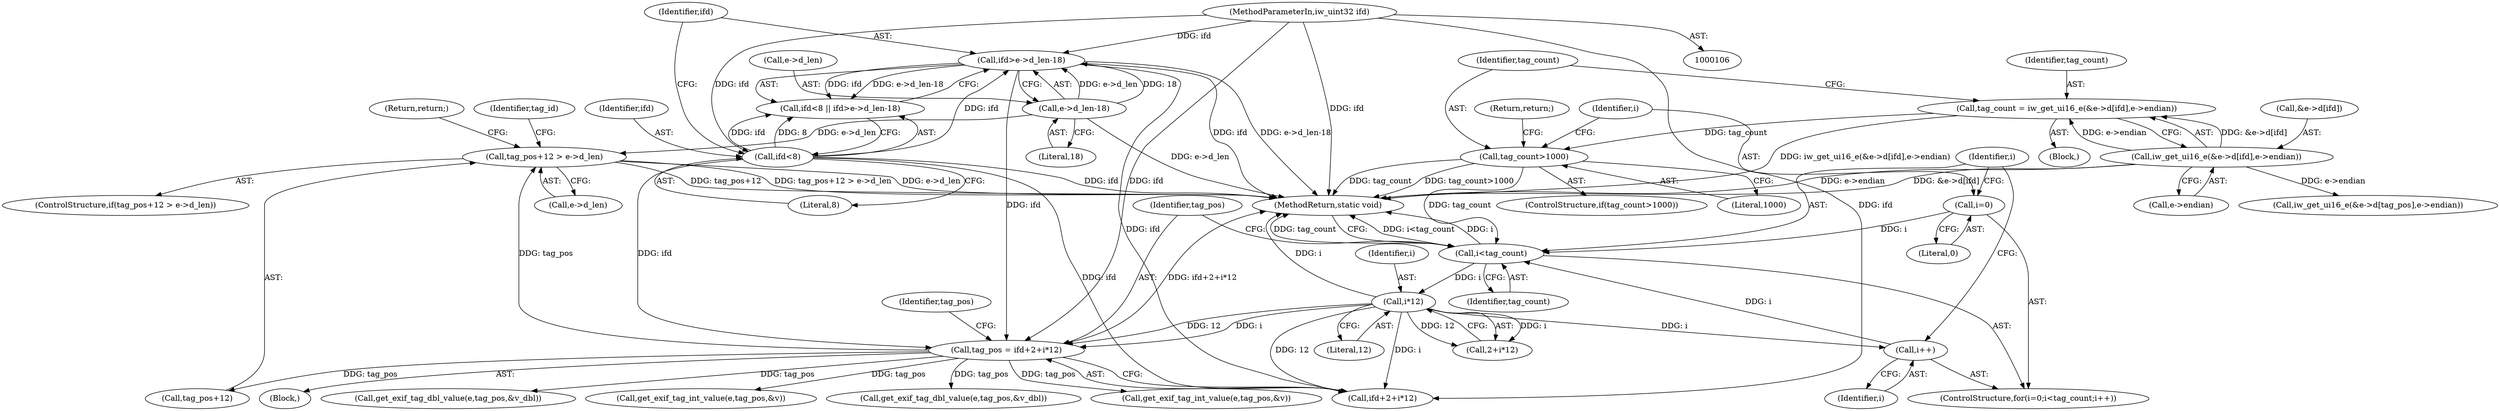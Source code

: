 digraph "1_imageworsener_b45cb1b665a14b0175b9cb1502ef7168e1fe0d5d_2@pointer" {
"1000167" [label="(Call,tag_pos+12 > e->d_len)"];
"1000157" [label="(Call,tag_pos = ifd+2+i*12)"];
"1000122" [label="(Call,ifd>e->d_len-18)"];
"1000119" [label="(Call,ifd<8)"];
"1000109" [label="(MethodParameterIn,iw_uint32 ifd)"];
"1000124" [label="(Call,e->d_len-18)"];
"1000163" [label="(Call,i*12)"];
"1000151" [label="(Call,i<tag_count)"];
"1000154" [label="(Call,i++)"];
"1000148" [label="(Call,i=0)"];
"1000143" [label="(Call,tag_count>1000)"];
"1000130" [label="(Call,tag_count = iw_get_ui16_e(&e->d[ifd],e->endian))"];
"1000132" [label="(Call,iw_get_ui16_e(&e->d[ifd],e->endian))"];
"1000109" [label="(MethodParameterIn,iw_uint32 ifd)"];
"1000122" [label="(Call,ifd>e->d_len-18)"];
"1000151" [label="(Call,i<tag_count)"];
"1000150" [label="(Literal,0)"];
"1000155" [label="(Identifier,i)"];
"1000154" [label="(Call,i++)"];
"1000143" [label="(Call,tag_count>1000)"];
"1000142" [label="(ControlStructure,if(tag_count>1000))"];
"1000161" [label="(Call,2+i*12)"];
"1000118" [label="(Call,ifd<8 || ifd>e->d_len-18)"];
"1000176" [label="(Identifier,tag_id)"];
"1000119" [label="(Call,ifd<8)"];
"1000169" [label="(Identifier,tag_pos)"];
"1000206" [label="(Call,get_exif_tag_int_value(e,tag_pos,&v))"];
"1000128" [label="(Literal,18)"];
"1000159" [label="(Call,ifd+2+i*12)"];
"1000133" [label="(Call,&e->d[ifd])"];
"1000166" [label="(ControlStructure,if(tag_pos+12 > e->d_len))"];
"1000121" [label="(Literal,8)"];
"1000139" [label="(Call,e->endian)"];
"1000177" [label="(Call,iw_get_ui16_e(&e->d[tag_pos],e->endian))"];
"1000246" [label="(MethodReturn,static void)"];
"1000110" [label="(Block,)"];
"1000144" [label="(Identifier,tag_count)"];
"1000120" [label="(Identifier,ifd)"];
"1000153" [label="(Identifier,tag_count)"];
"1000131" [label="(Identifier,tag_count)"];
"1000130" [label="(Call,tag_count = iw_get_ui16_e(&e->d[ifd],e->endian))"];
"1000174" [label="(Return,return;)"];
"1000165" [label="(Literal,12)"];
"1000171" [label="(Call,e->d_len)"];
"1000156" [label="(Block,)"];
"1000157" [label="(Call,tag_pos = ifd+2+i*12)"];
"1000125" [label="(Call,e->d_len)"];
"1000220" [label="(Call,get_exif_tag_dbl_value(e,tag_pos,&v_dbl))"];
"1000167" [label="(Call,tag_pos+12 > e->d_len)"];
"1000147" [label="(ControlStructure,for(i=0;i<tag_count;i++))"];
"1000192" [label="(Call,get_exif_tag_int_value(e,tag_pos,&v))"];
"1000145" [label="(Literal,1000)"];
"1000152" [label="(Identifier,i)"];
"1000123" [label="(Identifier,ifd)"];
"1000234" [label="(Call,get_exif_tag_dbl_value(e,tag_pos,&v_dbl))"];
"1000149" [label="(Identifier,i)"];
"1000124" [label="(Call,e->d_len-18)"];
"1000158" [label="(Identifier,tag_pos)"];
"1000168" [label="(Call,tag_pos+12)"];
"1000146" [label="(Return,return;)"];
"1000148" [label="(Call,i=0)"];
"1000163" [label="(Call,i*12)"];
"1000132" [label="(Call,iw_get_ui16_e(&e->d[ifd],e->endian))"];
"1000164" [label="(Identifier,i)"];
"1000167" -> "1000166"  [label="AST: "];
"1000167" -> "1000171"  [label="CFG: "];
"1000168" -> "1000167"  [label="AST: "];
"1000171" -> "1000167"  [label="AST: "];
"1000174" -> "1000167"  [label="CFG: "];
"1000176" -> "1000167"  [label="CFG: "];
"1000167" -> "1000246"  [label="DDG: tag_pos+12"];
"1000167" -> "1000246"  [label="DDG: tag_pos+12 > e->d_len"];
"1000167" -> "1000246"  [label="DDG: e->d_len"];
"1000157" -> "1000167"  [label="DDG: tag_pos"];
"1000124" -> "1000167"  [label="DDG: e->d_len"];
"1000157" -> "1000156"  [label="AST: "];
"1000157" -> "1000159"  [label="CFG: "];
"1000158" -> "1000157"  [label="AST: "];
"1000159" -> "1000157"  [label="AST: "];
"1000169" -> "1000157"  [label="CFG: "];
"1000157" -> "1000246"  [label="DDG: ifd+2+i*12"];
"1000122" -> "1000157"  [label="DDG: ifd"];
"1000119" -> "1000157"  [label="DDG: ifd"];
"1000109" -> "1000157"  [label="DDG: ifd"];
"1000163" -> "1000157"  [label="DDG: i"];
"1000163" -> "1000157"  [label="DDG: 12"];
"1000157" -> "1000168"  [label="DDG: tag_pos"];
"1000157" -> "1000192"  [label="DDG: tag_pos"];
"1000157" -> "1000206"  [label="DDG: tag_pos"];
"1000157" -> "1000220"  [label="DDG: tag_pos"];
"1000157" -> "1000234"  [label="DDG: tag_pos"];
"1000122" -> "1000118"  [label="AST: "];
"1000122" -> "1000124"  [label="CFG: "];
"1000123" -> "1000122"  [label="AST: "];
"1000124" -> "1000122"  [label="AST: "];
"1000118" -> "1000122"  [label="CFG: "];
"1000122" -> "1000246"  [label="DDG: ifd"];
"1000122" -> "1000246"  [label="DDG: e->d_len-18"];
"1000122" -> "1000118"  [label="DDG: ifd"];
"1000122" -> "1000118"  [label="DDG: e->d_len-18"];
"1000119" -> "1000122"  [label="DDG: ifd"];
"1000109" -> "1000122"  [label="DDG: ifd"];
"1000124" -> "1000122"  [label="DDG: e->d_len"];
"1000124" -> "1000122"  [label="DDG: 18"];
"1000122" -> "1000159"  [label="DDG: ifd"];
"1000119" -> "1000118"  [label="AST: "];
"1000119" -> "1000121"  [label="CFG: "];
"1000120" -> "1000119"  [label="AST: "];
"1000121" -> "1000119"  [label="AST: "];
"1000123" -> "1000119"  [label="CFG: "];
"1000118" -> "1000119"  [label="CFG: "];
"1000119" -> "1000246"  [label="DDG: ifd"];
"1000119" -> "1000118"  [label="DDG: ifd"];
"1000119" -> "1000118"  [label="DDG: 8"];
"1000109" -> "1000119"  [label="DDG: ifd"];
"1000119" -> "1000159"  [label="DDG: ifd"];
"1000109" -> "1000106"  [label="AST: "];
"1000109" -> "1000246"  [label="DDG: ifd"];
"1000109" -> "1000159"  [label="DDG: ifd"];
"1000124" -> "1000128"  [label="CFG: "];
"1000125" -> "1000124"  [label="AST: "];
"1000128" -> "1000124"  [label="AST: "];
"1000124" -> "1000246"  [label="DDG: e->d_len"];
"1000163" -> "1000161"  [label="AST: "];
"1000163" -> "1000165"  [label="CFG: "];
"1000164" -> "1000163"  [label="AST: "];
"1000165" -> "1000163"  [label="AST: "];
"1000161" -> "1000163"  [label="CFG: "];
"1000163" -> "1000246"  [label="DDG: i"];
"1000163" -> "1000154"  [label="DDG: i"];
"1000163" -> "1000159"  [label="DDG: i"];
"1000163" -> "1000159"  [label="DDG: 12"];
"1000163" -> "1000161"  [label="DDG: i"];
"1000163" -> "1000161"  [label="DDG: 12"];
"1000151" -> "1000163"  [label="DDG: i"];
"1000151" -> "1000147"  [label="AST: "];
"1000151" -> "1000153"  [label="CFG: "];
"1000152" -> "1000151"  [label="AST: "];
"1000153" -> "1000151"  [label="AST: "];
"1000158" -> "1000151"  [label="CFG: "];
"1000246" -> "1000151"  [label="CFG: "];
"1000151" -> "1000246"  [label="DDG: i<tag_count"];
"1000151" -> "1000246"  [label="DDG: i"];
"1000151" -> "1000246"  [label="DDG: tag_count"];
"1000154" -> "1000151"  [label="DDG: i"];
"1000148" -> "1000151"  [label="DDG: i"];
"1000143" -> "1000151"  [label="DDG: tag_count"];
"1000154" -> "1000147"  [label="AST: "];
"1000154" -> "1000155"  [label="CFG: "];
"1000155" -> "1000154"  [label="AST: "];
"1000152" -> "1000154"  [label="CFG: "];
"1000148" -> "1000147"  [label="AST: "];
"1000148" -> "1000150"  [label="CFG: "];
"1000149" -> "1000148"  [label="AST: "];
"1000150" -> "1000148"  [label="AST: "];
"1000152" -> "1000148"  [label="CFG: "];
"1000143" -> "1000142"  [label="AST: "];
"1000143" -> "1000145"  [label="CFG: "];
"1000144" -> "1000143"  [label="AST: "];
"1000145" -> "1000143"  [label="AST: "];
"1000146" -> "1000143"  [label="CFG: "];
"1000149" -> "1000143"  [label="CFG: "];
"1000143" -> "1000246"  [label="DDG: tag_count"];
"1000143" -> "1000246"  [label="DDG: tag_count>1000"];
"1000130" -> "1000143"  [label="DDG: tag_count"];
"1000130" -> "1000110"  [label="AST: "];
"1000130" -> "1000132"  [label="CFG: "];
"1000131" -> "1000130"  [label="AST: "];
"1000132" -> "1000130"  [label="AST: "];
"1000144" -> "1000130"  [label="CFG: "];
"1000130" -> "1000246"  [label="DDG: iw_get_ui16_e(&e->d[ifd],e->endian)"];
"1000132" -> "1000130"  [label="DDG: &e->d[ifd]"];
"1000132" -> "1000130"  [label="DDG: e->endian"];
"1000132" -> "1000139"  [label="CFG: "];
"1000133" -> "1000132"  [label="AST: "];
"1000139" -> "1000132"  [label="AST: "];
"1000132" -> "1000246"  [label="DDG: &e->d[ifd]"];
"1000132" -> "1000246"  [label="DDG: e->endian"];
"1000132" -> "1000177"  [label="DDG: e->endian"];
}
